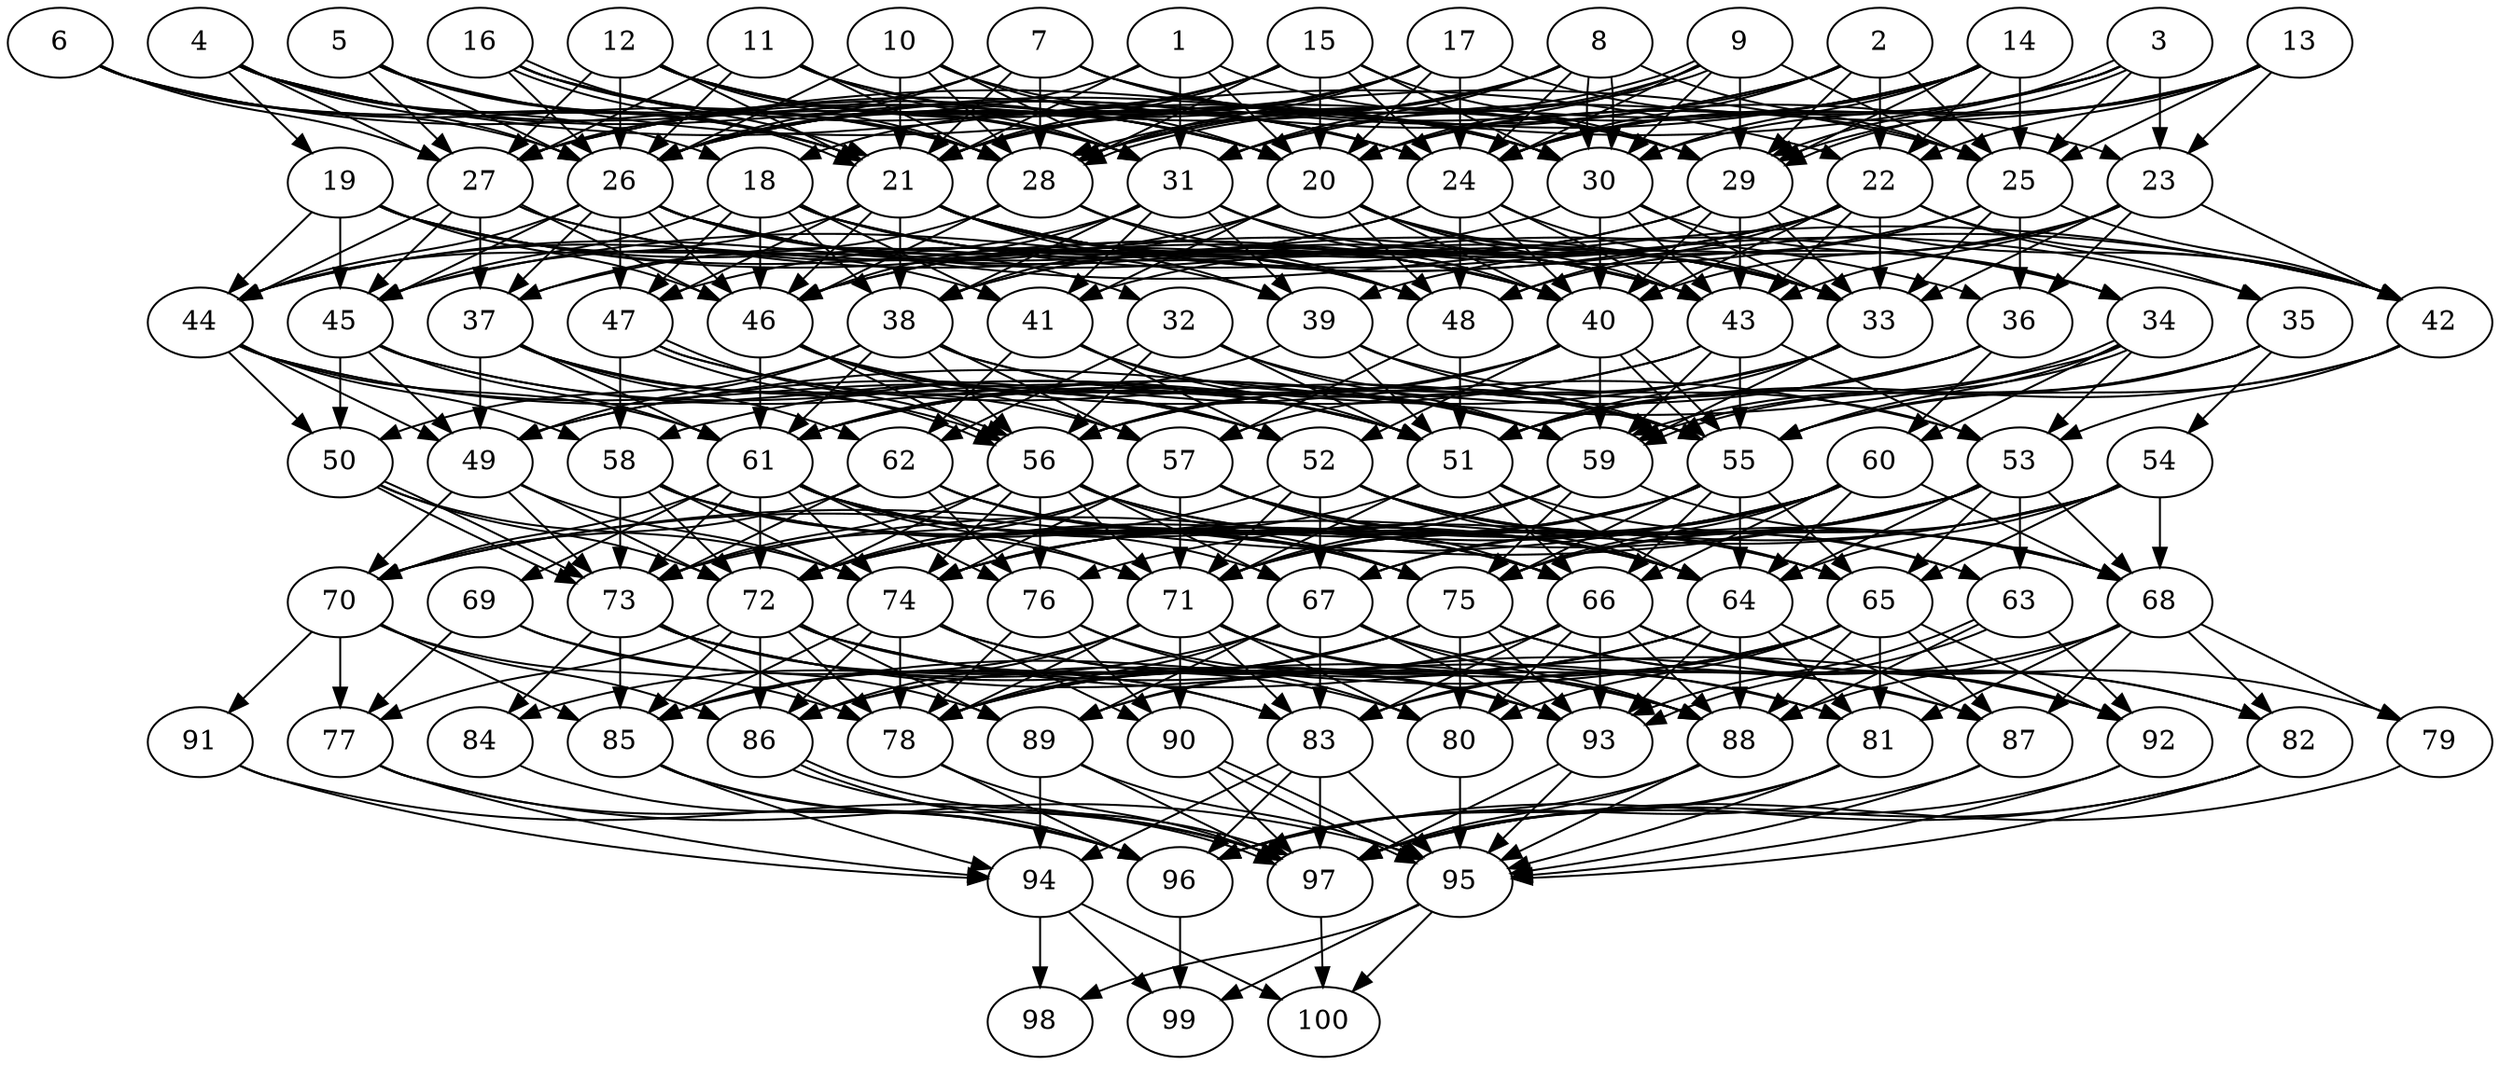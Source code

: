 // DAG automatically generated by daggen at Tue Jul 18 11:30:58 2017
// ./daggen --dot -n 100 --fat 0.5 --regular 0.2 --density 0.8 --jump 1 
digraph G {
  1 [size="133735692492", alpha="0.01"]
  1 -> 20 [size ="134217728"]
  1 -> 21 [size ="134217728"]
  1 -> 26 [size ="134217728"]
  1 -> 29 [size ="134217728"]
  1 -> 31 [size ="134217728"]
  2 [size="94033408193", alpha="0.19"]
  2 -> 20 [size ="209715200"]
  2 -> 22 [size ="209715200"]
  2 -> 24 [size ="209715200"]
  2 -> 25 [size ="209715200"]
  2 -> 26 [size ="209715200"]
  2 -> 27 [size ="209715200"]
  2 -> 29 [size ="209715200"]
  3 [size="7394784831", alpha="0.09"]
  3 -> 20 [size ="209715200"]
  3 -> 23 [size ="209715200"]
  3 -> 24 [size ="209715200"]
  3 -> 25 [size ="209715200"]
  3 -> 27 [size ="209715200"]
  3 -> 29 [size ="209715200"]
  3 -> 29 [size ="209715200"]
  4 [size="368293445632", alpha="0.09"]
  4 -> 18 [size ="411041792"]
  4 -> 19 [size ="411041792"]
  4 -> 20 [size ="411041792"]
  4 -> 21 [size ="411041792"]
  4 -> 22 [size ="411041792"]
  4 -> 24 [size ="411041792"]
  4 -> 26 [size ="411041792"]
  4 -> 27 [size ="411041792"]
  5 [size="14056591978", alpha="0.15"]
  5 -> 21 [size ="679477248"]
  5 -> 25 [size ="679477248"]
  5 -> 26 [size ="679477248"]
  5 -> 27 [size ="679477248"]
  5 -> 28 [size ="679477248"]
  5 -> 31 [size ="679477248"]
  6 [size="452081241229", alpha="0.09"]
  6 -> 20 [size ="301989888"]
  6 -> 21 [size ="301989888"]
  6 -> 26 [size ="301989888"]
  6 -> 27 [size ="301989888"]
  6 -> 28 [size ="301989888"]
  7 [size="429212161664", alpha="0.10"]
  7 -> 21 [size ="536870912"]
  7 -> 23 [size ="536870912"]
  7 -> 26 [size ="536870912"]
  7 -> 27 [size ="536870912"]
  7 -> 28 [size ="536870912"]
  7 -> 29 [size ="536870912"]
  7 -> 30 [size ="536870912"]
  8 [size="134217728000", alpha="0.12"]
  8 -> 21 [size ="209715200"]
  8 -> 24 [size ="209715200"]
  8 -> 25 [size ="209715200"]
  8 -> 27 [size ="209715200"]
  8 -> 28 [size ="209715200"]
  8 -> 30 [size ="209715200"]
  8 -> 30 [size ="209715200"]
  8 -> 31 [size ="209715200"]
  9 [size="31098463363", alpha="0.07"]
  9 -> 20 [size ="33554432"]
  9 -> 24 [size ="33554432"]
  9 -> 25 [size ="33554432"]
  9 -> 28 [size ="33554432"]
  9 -> 28 [size ="33554432"]
  9 -> 29 [size ="33554432"]
  9 -> 30 [size ="33554432"]
  9 -> 31 [size ="33554432"]
  10 [size="13373676057", alpha="0.04"]
  10 -> 20 [size ="679477248"]
  10 -> 21 [size ="679477248"]
  10 -> 26 [size ="679477248"]
  10 -> 28 [size ="679477248"]
  10 -> 30 [size ="679477248"]
  10 -> 31 [size ="679477248"]
  11 [size="619769979296", alpha="0.06"]
  11 -> 24 [size ="536870912"]
  11 -> 26 [size ="536870912"]
  11 -> 27 [size ="536870912"]
  11 -> 28 [size ="536870912"]
  11 -> 29 [size ="536870912"]
  11 -> 31 [size ="536870912"]
  12 [size="8141058384", alpha="0.12"]
  12 -> 20 [size ="536870912"]
  12 -> 21 [size ="536870912"]
  12 -> 24 [size ="536870912"]
  12 -> 26 [size ="536870912"]
  12 -> 27 [size ="536870912"]
  12 -> 28 [size ="536870912"]
  12 -> 30 [size ="536870912"]
  12 -> 31 [size ="536870912"]
  13 [size="134217728000", alpha="0.17"]
  13 -> 22 [size ="209715200"]
  13 -> 23 [size ="209715200"]
  13 -> 24 [size ="209715200"]
  13 -> 25 [size ="209715200"]
  13 -> 29 [size ="209715200"]
  13 -> 30 [size ="209715200"]
  13 -> 31 [size ="209715200"]
  14 [size="134217728000", alpha="0.02"]
  14 -> 21 [size ="209715200"]
  14 -> 22 [size ="209715200"]
  14 -> 24 [size ="209715200"]
  14 -> 25 [size ="209715200"]
  14 -> 26 [size ="209715200"]
  14 -> 28 [size ="209715200"]
  14 -> 29 [size ="209715200"]
  14 -> 30 [size ="209715200"]
  15 [size="28991029248", alpha="0.11"]
  15 -> 18 [size ="75497472"]
  15 -> 20 [size ="75497472"]
  15 -> 21 [size ="75497472"]
  15 -> 24 [size ="75497472"]
  15 -> 26 [size ="75497472"]
  15 -> 28 [size ="75497472"]
  15 -> 29 [size ="75497472"]
  15 -> 30 [size ="75497472"]
  16 [size="1162120573783", alpha="0.00"]
  16 -> 20 [size ="838860800"]
  16 -> 21 [size ="838860800"]
  16 -> 21 [size ="838860800"]
  16 -> 26 [size ="838860800"]
  16 -> 28 [size ="838860800"]
  16 -> 30 [size ="838860800"]
  17 [size="11032007144", alpha="0.04"]
  17 -> 20 [size ="209715200"]
  17 -> 21 [size ="209715200"]
  17 -> 24 [size ="209715200"]
  17 -> 25 [size ="209715200"]
  17 -> 26 [size ="209715200"]
  17 -> 28 [size ="209715200"]
  18 [size="8589934592", alpha="0.14"]
  18 -> 33 [size ="33554432"]
  18 -> 34 [size ="33554432"]
  18 -> 38 [size ="33554432"]
  18 -> 40 [size ="33554432"]
  18 -> 41 [size ="33554432"]
  18 -> 45 [size ="33554432"]
  18 -> 46 [size ="33554432"]
  18 -> 47 [size ="33554432"]
  18 -> 48 [size ="33554432"]
  19 [size="1440709481", alpha="0.01"]
  19 -> 39 [size ="134217728"]
  19 -> 40 [size ="134217728"]
  19 -> 41 [size ="134217728"]
  19 -> 43 [size ="134217728"]
  19 -> 44 [size ="134217728"]
  19 -> 45 [size ="134217728"]
  19 -> 46 [size ="134217728"]
  20 [size="4014339925", alpha="0.11"]
  20 -> 33 [size ="75497472"]
  20 -> 34 [size ="75497472"]
  20 -> 38 [size ="75497472"]
  20 -> 40 [size ="75497472"]
  20 -> 41 [size ="75497472"]
  20 -> 43 [size ="75497472"]
  20 -> 44 [size ="75497472"]
  20 -> 48 [size ="75497472"]
  21 [size="8549840702", alpha="0.15"]
  21 -> 33 [size ="134217728"]
  21 -> 35 [size ="134217728"]
  21 -> 38 [size ="134217728"]
  21 -> 39 [size ="134217728"]
  21 -> 40 [size ="134217728"]
  21 -> 42 [size ="134217728"]
  21 -> 43 [size ="134217728"]
  21 -> 44 [size ="134217728"]
  21 -> 46 [size ="134217728"]
  21 -> 47 [size ="134217728"]
  21 -> 48 [size ="134217728"]
  22 [size="30747758859", alpha="0.00"]
  22 -> 33 [size ="679477248"]
  22 -> 35 [size ="679477248"]
  22 -> 38 [size ="679477248"]
  22 -> 40 [size ="679477248"]
  22 -> 41 [size ="679477248"]
  22 -> 42 [size ="679477248"]
  22 -> 43 [size ="679477248"]
  22 -> 45 [size ="679477248"]
  22 -> 48 [size ="679477248"]
  23 [size="53849884362", alpha="0.04"]
  23 -> 33 [size ="75497472"]
  23 -> 36 [size ="75497472"]
  23 -> 39 [size ="75497472"]
  23 -> 40 [size ="75497472"]
  23 -> 42 [size ="75497472"]
  23 -> 43 [size ="75497472"]
  24 [size="3778615812", alpha="0.12"]
  24 -> 33 [size ="75497472"]
  24 -> 37 [size ="75497472"]
  24 -> 40 [size ="75497472"]
  24 -> 43 [size ="75497472"]
  24 -> 44 [size ="75497472"]
  24 -> 48 [size ="75497472"]
  25 [size="300648899810", alpha="0.11"]
  25 -> 33 [size ="301989888"]
  25 -> 36 [size ="301989888"]
  25 -> 42 [size ="301989888"]
  25 -> 46 [size ="301989888"]
  25 -> 48 [size ="301989888"]
  26 [size="2289735950", alpha="0.11"]
  26 -> 32 [size ="134217728"]
  26 -> 36 [size ="134217728"]
  26 -> 37 [size ="134217728"]
  26 -> 42 [size ="134217728"]
  26 -> 43 [size ="134217728"]
  26 -> 44 [size ="134217728"]
  26 -> 45 [size ="134217728"]
  26 -> 46 [size ="134217728"]
  26 -> 47 [size ="134217728"]
  26 -> 48 [size ="134217728"]
  27 [size="41100388743", alpha="0.08"]
  27 -> 33 [size ="75497472"]
  27 -> 37 [size ="75497472"]
  27 -> 40 [size ="75497472"]
  27 -> 44 [size ="75497472"]
  27 -> 45 [size ="75497472"]
  27 -> 46 [size ="75497472"]
  28 [size="16514247967", alpha="0.08"]
  28 -> 37 [size ="33554432"]
  28 -> 43 [size ="33554432"]
  28 -> 46 [size ="33554432"]
  28 -> 48 [size ="33554432"]
  29 [size="3208317162", alpha="0.01"]
  29 -> 33 [size ="134217728"]
  29 -> 38 [size ="134217728"]
  29 -> 40 [size ="134217728"]
  29 -> 42 [size ="134217728"]
  29 -> 43 [size ="134217728"]
  29 -> 46 [size ="134217728"]
  30 [size="1073741824000", alpha="0.03"]
  30 -> 33 [size ="838860800"]
  30 -> 34 [size ="838860800"]
  30 -> 40 [size ="838860800"]
  30 -> 43 [size ="838860800"]
  30 -> 47 [size ="838860800"]
  31 [size="233903097388", alpha="0.11"]
  31 -> 33 [size ="209715200"]
  31 -> 38 [size ="209715200"]
  31 -> 39 [size ="209715200"]
  31 -> 40 [size ="209715200"]
  31 -> 41 [size ="209715200"]
  31 -> 45 [size ="209715200"]
  31 -> 46 [size ="209715200"]
  32 [size="8109313255", alpha="0.19"]
  32 -> 51 [size ="209715200"]
  32 -> 55 [size ="209715200"]
  32 -> 56 [size ="209715200"]
  32 -> 59 [size ="209715200"]
  32 -> 62 [size ="209715200"]
  33 [size="1976397438", alpha="0.07"]
  33 -> 51 [size ="33554432"]
  33 -> 56 [size ="33554432"]
  33 -> 57 [size ="33554432"]
  33 -> 58 [size ="33554432"]
  33 -> 59 [size ="33554432"]
  34 [size="8589934592", alpha="0.06"]
  34 -> 49 [size ="33554432"]
  34 -> 53 [size ="33554432"]
  34 -> 55 [size ="33554432"]
  34 -> 59 [size ="33554432"]
  34 -> 59 [size ="33554432"]
  34 -> 60 [size ="33554432"]
  35 [size="8589934592", alpha="0.03"]
  35 -> 51 [size ="33554432"]
  35 -> 54 [size ="33554432"]
  35 -> 55 [size ="33554432"]
  35 -> 59 [size ="33554432"]
  36 [size="549755813888", alpha="0.00"]
  36 -> 51 [size ="536870912"]
  36 -> 56 [size ="536870912"]
  36 -> 60 [size ="536870912"]
  36 -> 61 [size ="536870912"]
  37 [size="784799284515", alpha="0.16"]
  37 -> 49 [size ="679477248"]
  37 -> 52 [size ="679477248"]
  37 -> 56 [size ="679477248"]
  37 -> 57 [size ="679477248"]
  37 -> 61 [size ="679477248"]
  37 -> 62 [size ="679477248"]
  38 [size="368293445632", alpha="0.19"]
  38 -> 49 [size ="411041792"]
  38 -> 50 [size ="411041792"]
  38 -> 55 [size ="411041792"]
  38 -> 56 [size ="411041792"]
  38 -> 57 [size ="411041792"]
  38 -> 59 [size ="411041792"]
  38 -> 61 [size ="411041792"]
  39 [size="18315437576", alpha="0.05"]
  39 -> 51 [size ="679477248"]
  39 -> 53 [size ="679477248"]
  39 -> 55 [size ="679477248"]
  39 -> 61 [size ="679477248"]
  40 [size="29227552195", alpha="0.20"]
  40 -> 52 [size ="679477248"]
  40 -> 55 [size ="679477248"]
  40 -> 55 [size ="679477248"]
  40 -> 56 [size ="679477248"]
  40 -> 59 [size ="679477248"]
  40 -> 61 [size ="679477248"]
  41 [size="14593796589", alpha="0.12"]
  41 -> 51 [size ="301989888"]
  41 -> 52 [size ="301989888"]
  41 -> 59 [size ="301989888"]
  41 -> 62 [size ="301989888"]
  42 [size="166473088017", alpha="0.11"]
  42 -> 51 [size ="301989888"]
  42 -> 53 [size ="301989888"]
  42 -> 55 [size ="301989888"]
  43 [size="549755813888", alpha="0.11"]
  43 -> 49 [size ="536870912"]
  43 -> 53 [size ="536870912"]
  43 -> 55 [size ="536870912"]
  43 -> 59 [size ="536870912"]
  43 -> 61 [size ="536870912"]
  44 [size="28991029248", alpha="0.00"]
  44 -> 49 [size ="75497472"]
  44 -> 50 [size ="75497472"]
  44 -> 51 [size ="75497472"]
  44 -> 52 [size ="75497472"]
  44 -> 58 [size ="75497472"]
  44 -> 61 [size ="75497472"]
  45 [size="782757789696", alpha="0.08"]
  45 -> 49 [size ="679477248"]
  45 -> 50 [size ="679477248"]
  45 -> 51 [size ="679477248"]
  45 -> 59 [size ="679477248"]
  45 -> 61 [size ="679477248"]
  46 [size="963158960965", alpha="0.12"]
  46 -> 51 [size ="679477248"]
  46 -> 52 [size ="679477248"]
  46 -> 53 [size ="679477248"]
  46 -> 56 [size ="679477248"]
  46 -> 57 [size ="679477248"]
  46 -> 61 [size ="679477248"]
  47 [size="28991029248", alpha="0.01"]
  47 -> 51 [size ="75497472"]
  47 -> 55 [size ="75497472"]
  47 -> 56 [size ="75497472"]
  47 -> 56 [size ="75497472"]
  47 -> 58 [size ="75497472"]
  48 [size="87784875797", alpha="0.00"]
  48 -> 51 [size ="301989888"]
  48 -> 57 [size ="301989888"]
  49 [size="20043148184", alpha="0.05"]
  49 -> 70 [size ="679477248"]
  49 -> 72 [size ="679477248"]
  49 -> 73 [size ="679477248"]
  49 -> 74 [size ="679477248"]
  50 [size="368293445632", alpha="0.08"]
  50 -> 72 [size ="411041792"]
  50 -> 73 [size ="411041792"]
  50 -> 73 [size ="411041792"]
  50 -> 74 [size ="411041792"]
  51 [size="1156142422", alpha="0.04"]
  51 -> 63 [size ="33554432"]
  51 -> 64 [size ="33554432"]
  51 -> 66 [size ="33554432"]
  51 -> 71 [size ="33554432"]
  51 -> 72 [size ="33554432"]
  52 [size="370692867958", alpha="0.10"]
  52 -> 63 [size ="411041792"]
  52 -> 64 [size ="411041792"]
  52 -> 65 [size ="411041792"]
  52 -> 67 [size ="411041792"]
  52 -> 68 [size ="411041792"]
  52 -> 71 [size ="411041792"]
  52 -> 72 [size ="411041792"]
  53 [size="28991029248", alpha="0.18"]
  53 -> 63 [size ="75497472"]
  53 -> 64 [size ="75497472"]
  53 -> 65 [size ="75497472"]
  53 -> 67 [size ="75497472"]
  53 -> 68 [size ="75497472"]
  53 -> 70 [size ="75497472"]
  53 -> 71 [size ="75497472"]
  53 -> 73 [size ="75497472"]
  53 -> 75 [size ="75497472"]
  54 [size="782757789696", alpha="0.00"]
  54 -> 64 [size ="679477248"]
  54 -> 65 [size ="679477248"]
  54 -> 68 [size ="679477248"]
  54 -> 74 [size ="679477248"]
  54 -> 75 [size ="679477248"]
  54 -> 76 [size ="679477248"]
  55 [size="22246878660", alpha="0.11"]
  55 -> 64 [size ="33554432"]
  55 -> 65 [size ="33554432"]
  55 -> 66 [size ="33554432"]
  55 -> 71 [size ="33554432"]
  55 -> 72 [size ="33554432"]
  55 -> 74 [size ="33554432"]
  55 -> 75 [size ="33554432"]
  56 [size="231928233984", alpha="0.05"]
  56 -> 64 [size ="301989888"]
  56 -> 65 [size ="301989888"]
  56 -> 67 [size ="301989888"]
  56 -> 71 [size ="301989888"]
  56 -> 72 [size ="301989888"]
  56 -> 73 [size ="301989888"]
  56 -> 74 [size ="301989888"]
  56 -> 75 [size ="301989888"]
  56 -> 76 [size ="301989888"]
  57 [size="140975179500", alpha="0.02"]
  57 -> 64 [size ="301989888"]
  57 -> 65 [size ="301989888"]
  57 -> 66 [size ="301989888"]
  57 -> 68 [size ="301989888"]
  57 -> 71 [size ="301989888"]
  57 -> 72 [size ="301989888"]
  57 -> 73 [size ="301989888"]
  57 -> 74 [size ="301989888"]
  58 [size="14002335134", alpha="0.15"]
  58 -> 66 [size ="536870912"]
  58 -> 71 [size ="536870912"]
  58 -> 72 [size ="536870912"]
  58 -> 73 [size ="536870912"]
  58 -> 74 [size ="536870912"]
  58 -> 75 [size ="536870912"]
  59 [size="584212057014", alpha="0.09"]
  59 -> 68 [size ="679477248"]
  59 -> 71 [size ="679477248"]
  59 -> 72 [size ="679477248"]
  59 -> 74 [size ="679477248"]
  59 -> 75 [size ="679477248"]
  60 [size="1073741824000", alpha="0.01"]
  60 -> 64 [size ="838860800"]
  60 -> 66 [size ="838860800"]
  60 -> 67 [size ="838860800"]
  60 -> 68 [size ="838860800"]
  60 -> 70 [size ="838860800"]
  60 -> 71 [size ="838860800"]
  60 -> 72 [size ="838860800"]
  60 -> 74 [size ="838860800"]
  60 -> 75 [size ="838860800"]
  61 [size="4117904294", alpha="0.01"]
  61 -> 64 [size ="75497472"]
  61 -> 66 [size ="75497472"]
  61 -> 67 [size ="75497472"]
  61 -> 69 [size ="75497472"]
  61 -> 70 [size ="75497472"]
  61 -> 71 [size ="75497472"]
  61 -> 72 [size ="75497472"]
  61 -> 73 [size ="75497472"]
  61 -> 74 [size ="75497472"]
  61 -> 75 [size ="75497472"]
  61 -> 76 [size ="75497472"]
  62 [size="26598252783", alpha="0.04"]
  62 -> 64 [size ="33554432"]
  62 -> 66 [size ="33554432"]
  62 -> 70 [size ="33554432"]
  62 -> 73 [size ="33554432"]
  62 -> 75 [size ="33554432"]
  62 -> 76 [size ="33554432"]
  63 [size="1073741824000", alpha="0.07"]
  63 -> 88 [size ="838860800"]
  63 -> 92 [size ="838860800"]
  63 -> 93 [size ="838860800"]
  63 -> 93 [size ="838860800"]
  64 [size="28991029248", alpha="0.14"]
  64 -> 78 [size ="75497472"]
  64 -> 81 [size ="75497472"]
  64 -> 86 [size ="75497472"]
  64 -> 87 [size ="75497472"]
  64 -> 88 [size ="75497472"]
  64 -> 89 [size ="75497472"]
  64 -> 93 [size ="75497472"]
  65 [size="108310234769", alpha="0.04"]
  65 -> 78 [size ="301989888"]
  65 -> 80 [size ="301989888"]
  65 -> 81 [size ="301989888"]
  65 -> 83 [size ="301989888"]
  65 -> 85 [size ="301989888"]
  65 -> 87 [size ="301989888"]
  65 -> 88 [size ="301989888"]
  65 -> 92 [size ="301989888"]
  66 [size="5570322397", alpha="0.05"]
  66 -> 78 [size ="209715200"]
  66 -> 79 [size ="209715200"]
  66 -> 80 [size ="209715200"]
  66 -> 82 [size ="209715200"]
  66 -> 83 [size ="209715200"]
  66 -> 88 [size ="209715200"]
  66 -> 89 [size ="209715200"]
  66 -> 92 [size ="209715200"]
  66 -> 93 [size ="209715200"]
  67 [size="30624225286", alpha="0.14"]
  67 -> 78 [size ="536870912"]
  67 -> 83 [size ="536870912"]
  67 -> 84 [size ="536870912"]
  67 -> 87 [size ="536870912"]
  67 -> 88 [size ="536870912"]
  67 -> 89 [size ="536870912"]
  67 -> 93 [size ="536870912"]
  68 [size="8589934592", alpha="0.04"]
  68 -> 79 [size ="33554432"]
  68 -> 81 [size ="33554432"]
  68 -> 82 [size ="33554432"]
  68 -> 83 [size ="33554432"]
  68 -> 87 [size ="33554432"]
  68 -> 88 [size ="33554432"]
  69 [size="14421245645", alpha="0.11"]
  69 -> 77 [size ="301989888"]
  69 -> 83 [size ="301989888"]
  69 -> 89 [size ="301989888"]
  70 [size="28991029248", alpha="0.02"]
  70 -> 77 [size ="75497472"]
  70 -> 78 [size ="75497472"]
  70 -> 85 [size ="75497472"]
  70 -> 86 [size ="75497472"]
  70 -> 91 [size ="75497472"]
  71 [size="176766210170", alpha="0.13"]
  71 -> 78 [size ="209715200"]
  71 -> 80 [size ="209715200"]
  71 -> 81 [size ="209715200"]
  71 -> 83 [size ="209715200"]
  71 -> 85 [size ="209715200"]
  71 -> 86 [size ="209715200"]
  71 -> 88 [size ="209715200"]
  71 -> 90 [size ="209715200"]
  72 [size="7624797143", alpha="0.06"]
  72 -> 77 [size ="679477248"]
  72 -> 78 [size ="679477248"]
  72 -> 80 [size ="679477248"]
  72 -> 81 [size ="679477248"]
  72 -> 85 [size ="679477248"]
  72 -> 86 [size ="679477248"]
  72 -> 89 [size ="679477248"]
  72 -> 92 [size ="679477248"]
  73 [size="28991029248", alpha="0.12"]
  73 -> 78 [size ="75497472"]
  73 -> 83 [size ="75497472"]
  73 -> 84 [size ="75497472"]
  73 -> 85 [size ="75497472"]
  73 -> 87 [size ="75497472"]
  73 -> 88 [size ="75497472"]
  73 -> 93 [size ="75497472"]
  74 [size="231928233984", alpha="0.06"]
  74 -> 78 [size ="301989888"]
  74 -> 85 [size ="301989888"]
  74 -> 86 [size ="301989888"]
  74 -> 88 [size ="301989888"]
  74 -> 90 [size ="301989888"]
  74 -> 93 [size ="301989888"]
  75 [size="134217728000", alpha="0.07"]
  75 -> 78 [size ="209715200"]
  75 -> 80 [size ="209715200"]
  75 -> 82 [size ="209715200"]
  75 -> 85 [size ="209715200"]
  75 -> 86 [size ="209715200"]
  75 -> 92 [size ="209715200"]
  75 -> 93 [size ="209715200"]
  76 [size="84381255197", alpha="0.12"]
  76 -> 78 [size ="75497472"]
  76 -> 80 [size ="75497472"]
  76 -> 90 [size ="75497472"]
  76 -> 93 [size ="75497472"]
  77 [size="11102021756", alpha="0.13"]
  77 -> 94 [size ="209715200"]
  77 -> 95 [size ="209715200"]
  77 -> 96 [size ="209715200"]
  78 [size="8589934592", alpha="0.11"]
  78 -> 96 [size ="33554432"]
  78 -> 97 [size ="33554432"]
  79 [size="2622398076", alpha="0.02"]
  79 -> 97 [size ="134217728"]
  80 [size="68719476736", alpha="0.09"]
  80 -> 95 [size ="134217728"]
  81 [size="32395642318", alpha="0.04"]
  81 -> 95 [size ="536870912"]
  81 -> 96 [size ="536870912"]
  81 -> 97 [size ="536870912"]
  82 [size="293046892692", alpha="0.15"]
  82 -> 95 [size ="209715200"]
  82 -> 96 [size ="209715200"]
  82 -> 97 [size ="209715200"]
  83 [size="134217728000", alpha="0.10"]
  83 -> 94 [size ="209715200"]
  83 -> 95 [size ="209715200"]
  83 -> 96 [size ="209715200"]
  83 -> 97 [size ="209715200"]
  84 [size="28991029248", alpha="0.12"]
  84 -> 96 [size ="75497472"]
  85 [size="152917902724", alpha="0.11"]
  85 -> 94 [size ="301989888"]
  85 -> 96 [size ="301989888"]
  85 -> 97 [size ="301989888"]
  86 [size="2134066543", alpha="0.07"]
  86 -> 96 [size ="33554432"]
  86 -> 97 [size ="33554432"]
  86 -> 97 [size ="33554432"]
  87 [size="1802599415", alpha="0.09"]
  87 -> 95 [size ="75497472"]
  87 -> 96 [size ="75497472"]
  88 [size="996551128979", alpha="0.11"]
  88 -> 95 [size ="679477248"]
  88 -> 96 [size ="679477248"]
  88 -> 97 [size ="679477248"]
  89 [size="40878622535", alpha="0.04"]
  89 -> 94 [size ="679477248"]
  89 -> 95 [size ="679477248"]
  89 -> 97 [size ="679477248"]
  90 [size="782757789696", alpha="0.04"]
  90 -> 95 [size ="679477248"]
  90 -> 95 [size ="679477248"]
  90 -> 97 [size ="679477248"]
  91 [size="4962668960", alpha="0.17"]
  91 -> 94 [size ="536870912"]
  91 -> 97 [size ="536870912"]
  92 [size="549755813888", alpha="0.03"]
  92 -> 95 [size ="536870912"]
  92 -> 97 [size ="536870912"]
  93 [size="8589934592", alpha="0.01"]
  93 -> 95 [size ="33554432"]
  93 -> 97 [size ="33554432"]
  94 [size="28375604128", alpha="0.18"]
  94 -> 98 [size ="536870912"]
  94 -> 99 [size ="536870912"]
  94 -> 100 [size ="536870912"]
  95 [size="41093378024", alpha="0.18"]
  95 -> 98 [size ="33554432"]
  95 -> 99 [size ="33554432"]
  95 -> 100 [size ="33554432"]
  96 [size="549755813888", alpha="0.10"]
  96 -> 99 [size ="536870912"]
  97 [size="28991029248", alpha="0.00"]
  97 -> 100 [size ="75497472"]
  98 [size="214814598980", alpha="0.02"]
  99 [size="615537088923", alpha="0.06"]
  100 [size="549755813888", alpha="0.15"]
}
